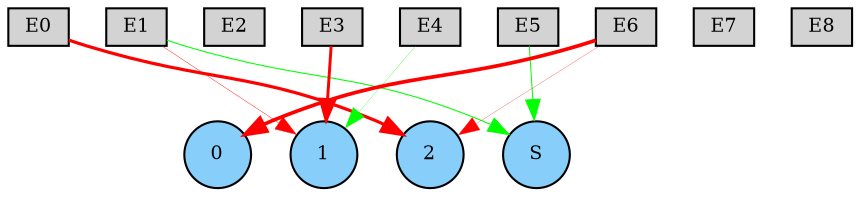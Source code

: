 digraph {
	node [fontsize=9 height=0.2 shape=circle width=0.2]
	subgraph inputs {
		node [shape=box style=filled]
		rank=source
		E0 [fillcolor=lightgray]
		E1 [fillcolor=lightgray]
		E0 -> E1 [style=invis]
		E2 [fillcolor=lightgray]
		E1 -> E2 [style=invis]
		E3 [fillcolor=lightgray]
		E2 -> E3 [style=invis]
		E4 [fillcolor=lightgray]
		E3 -> E4 [style=invis]
		E5 [fillcolor=lightgray]
		E4 -> E5 [style=invis]
		E6 [fillcolor=lightgray]
		E5 -> E6 [style=invis]
		E7 [fillcolor=lightgray]
		E6 -> E7 [style=invis]
		E8 [fillcolor=lightgray]
		E7 -> E8 [style=invis]
	}
	subgraph outputs {
		node [style=filled]
		rank=sink
		0 [fillcolor=lightskyblue fontsize=9 height=0.2 shape=circle width=0.2]
		1 [fillcolor=lightskyblue fontsize=9 height=0.2 shape=circle width=0.2]
		0 -> 1 [style=invis]
		2 [fillcolor=lightskyblue fontsize=9 height=0.2 shape=circle width=0.2]
		1 -> 2 [style=invis]
		S [fillcolor=lightskyblue fontsize=9 height=0.2 shape=circle width=0.2]
		2 -> S [style=invis]
	}
	E0 -> 2 [color=red penwidth=1.532020543766572 style=solid]
	E3 -> 1 [color=red penwidth=1.4109923383390623 style=solid]
	E1 -> S [color=green penwidth=0.5122713695326454 style=solid]
	E6 -> 0 [color=red penwidth=1.7735584719280273 style=solid]
	E5 -> S [color=green penwidth=0.48181840484779803 style=solid]
	E6 -> 2 [color=red penwidth=0.12311762206548457 style=solid]
	E4 -> 1 [color=green penwidth=0.1346986978636145 style=solid]
	E1 -> 1 [color=red penwidth=0.1970216259717109 style=solid]
}

